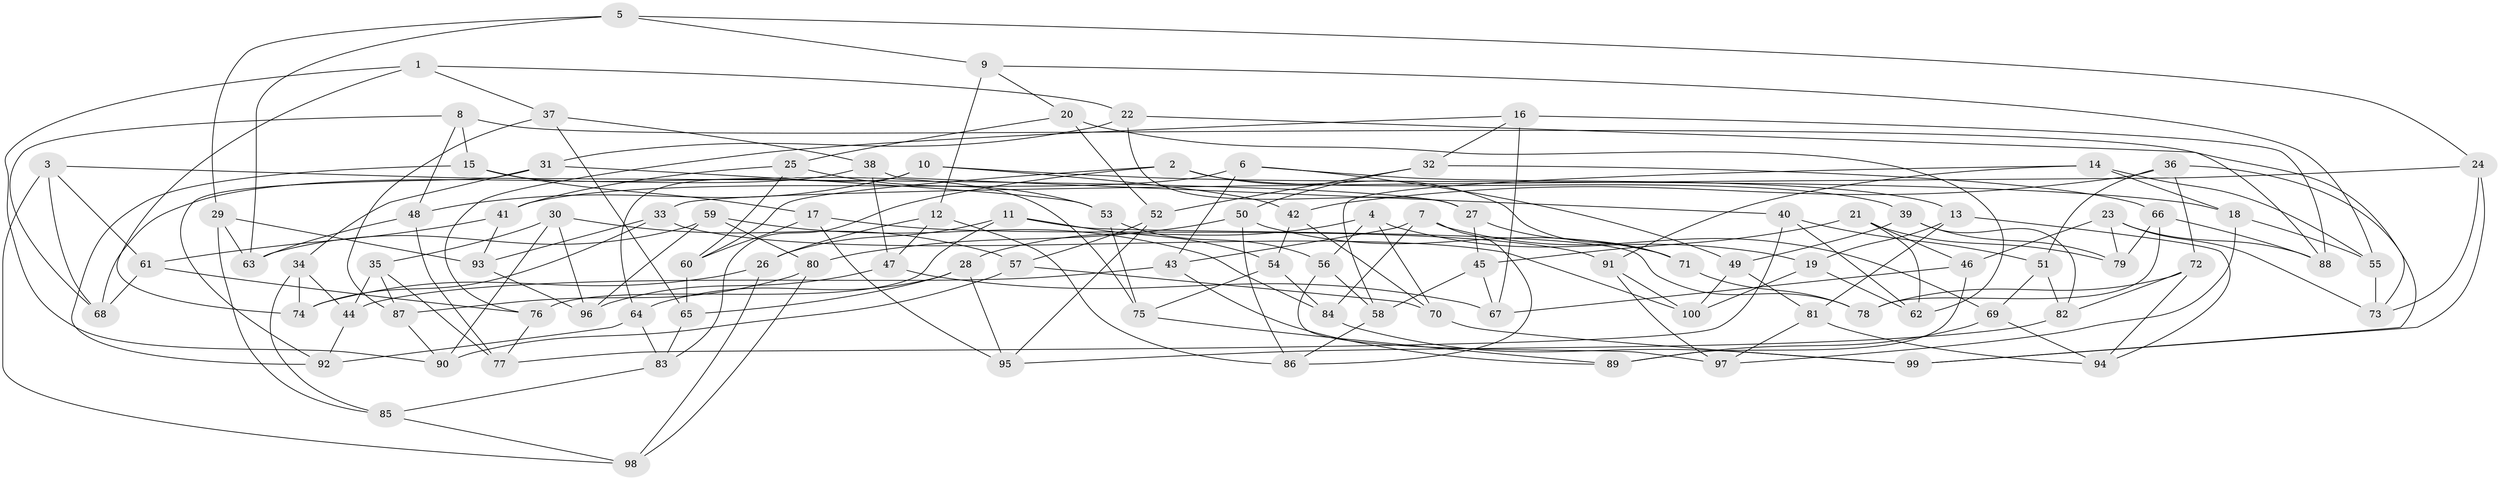 // Generated by graph-tools (version 1.1) at 2025/11/02/21/25 10:11:16]
// undirected, 100 vertices, 200 edges
graph export_dot {
graph [start="1"]
  node [color=gray90,style=filled];
  1;
  2;
  3;
  4;
  5;
  6;
  7;
  8;
  9;
  10;
  11;
  12;
  13;
  14;
  15;
  16;
  17;
  18;
  19;
  20;
  21;
  22;
  23;
  24;
  25;
  26;
  27;
  28;
  29;
  30;
  31;
  32;
  33;
  34;
  35;
  36;
  37;
  38;
  39;
  40;
  41;
  42;
  43;
  44;
  45;
  46;
  47;
  48;
  49;
  50;
  51;
  52;
  53;
  54;
  55;
  56;
  57;
  58;
  59;
  60;
  61;
  62;
  63;
  64;
  65;
  66;
  67;
  68;
  69;
  70;
  71;
  72;
  73;
  74;
  75;
  76;
  77;
  78;
  79;
  80;
  81;
  82;
  83;
  84;
  85;
  86;
  87;
  88;
  89;
  90;
  91;
  92;
  93;
  94;
  95;
  96;
  97;
  98;
  99;
  100;
  1 -- 37;
  1 -- 90;
  1 -- 22;
  1 -- 74;
  2 -- 83;
  2 -- 60;
  2 -- 39;
  2 -- 71;
  3 -- 61;
  3 -- 68;
  3 -- 27;
  3 -- 98;
  4 -- 19;
  4 -- 70;
  4 -- 28;
  4 -- 56;
  5 -- 29;
  5 -- 9;
  5 -- 24;
  5 -- 63;
  6 -- 49;
  6 -- 41;
  6 -- 43;
  6 -- 13;
  7 -- 69;
  7 -- 84;
  7 -- 86;
  7 -- 43;
  8 -- 68;
  8 -- 15;
  8 -- 48;
  8 -- 73;
  9 -- 55;
  9 -- 12;
  9 -- 20;
  10 -- 42;
  10 -- 64;
  10 -- 18;
  10 -- 48;
  11 -- 26;
  11 -- 54;
  11 -- 76;
  11 -- 78;
  12 -- 47;
  12 -- 26;
  12 -- 86;
  13 -- 19;
  13 -- 94;
  13 -- 81;
  14 -- 55;
  14 -- 58;
  14 -- 91;
  14 -- 18;
  15 -- 75;
  15 -- 92;
  15 -- 17;
  16 -- 88;
  16 -- 76;
  16 -- 32;
  16 -- 67;
  17 -- 60;
  17 -- 95;
  17 -- 91;
  18 -- 97;
  18 -- 55;
  19 -- 62;
  19 -- 100;
  20 -- 52;
  20 -- 25;
  20 -- 62;
  21 -- 62;
  21 -- 79;
  21 -- 45;
  21 -- 46;
  22 -- 31;
  22 -- 88;
  22 -- 27;
  23 -- 79;
  23 -- 73;
  23 -- 88;
  23 -- 46;
  24 -- 99;
  24 -- 33;
  24 -- 73;
  25 -- 41;
  25 -- 53;
  25 -- 60;
  26 -- 98;
  26 -- 74;
  27 -- 45;
  27 -- 71;
  28 -- 95;
  28 -- 64;
  28 -- 65;
  29 -- 93;
  29 -- 63;
  29 -- 85;
  30 -- 96;
  30 -- 90;
  30 -- 57;
  30 -- 35;
  31 -- 53;
  31 -- 34;
  31 -- 92;
  32 -- 52;
  32 -- 66;
  32 -- 50;
  33 -- 100;
  33 -- 74;
  33 -- 93;
  34 -- 74;
  34 -- 44;
  34 -- 85;
  35 -- 87;
  35 -- 44;
  35 -- 77;
  36 -- 51;
  36 -- 72;
  36 -- 42;
  36 -- 99;
  37 -- 38;
  37 -- 65;
  37 -- 87;
  38 -- 47;
  38 -- 40;
  38 -- 68;
  39 -- 79;
  39 -- 82;
  39 -- 49;
  40 -- 51;
  40 -- 62;
  40 -- 77;
  41 -- 93;
  41 -- 61;
  42 -- 70;
  42 -- 54;
  43 -- 89;
  43 -- 44;
  44 -- 92;
  45 -- 58;
  45 -- 67;
  46 -- 89;
  46 -- 67;
  47 -- 67;
  47 -- 96;
  48 -- 77;
  48 -- 63;
  49 -- 81;
  49 -- 100;
  50 -- 86;
  50 -- 80;
  50 -- 71;
  51 -- 82;
  51 -- 69;
  52 -- 57;
  52 -- 95;
  53 -- 56;
  53 -- 75;
  54 -- 75;
  54 -- 84;
  55 -- 73;
  56 -- 97;
  56 -- 58;
  57 -- 90;
  57 -- 70;
  58 -- 86;
  59 -- 84;
  59 -- 96;
  59 -- 80;
  59 -- 63;
  60 -- 65;
  61 -- 68;
  61 -- 76;
  64 -- 92;
  64 -- 83;
  65 -- 83;
  66 -- 88;
  66 -- 79;
  66 -- 78;
  69 -- 94;
  69 -- 89;
  70 -- 99;
  71 -- 78;
  72 -- 94;
  72 -- 82;
  72 -- 78;
  75 -- 89;
  76 -- 77;
  80 -- 87;
  80 -- 98;
  81 -- 97;
  81 -- 94;
  82 -- 95;
  83 -- 85;
  84 -- 99;
  85 -- 98;
  87 -- 90;
  91 -- 100;
  91 -- 97;
  93 -- 96;
}

